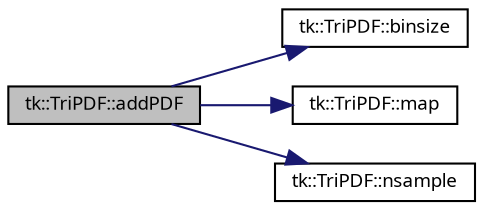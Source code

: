digraph "tk::TriPDF::addPDF"
{
 // INTERACTIVE_SVG=YES
  bgcolor="transparent";
  edge [fontname="sans-serif",fontsize="9",labelfontname="sans-serif",labelfontsize="9"];
  node [fontname="sans-serif",fontsize="9",shape=record];
  rankdir="LR";
  Node1 [label="tk::TriPDF::addPDF",height=0.2,width=0.4,color="black", fillcolor="grey75", style="filled", fontcolor="black"];
  Node1 -> Node2 [color="midnightblue",fontsize="9",style="solid",fontname="sans-serif"];
  Node2 [label="tk::TriPDF::binsize",height=0.2,width=0.4,color="black",URL="$classtk_1_1_tri_p_d_f.html#a28c5a0af2eb79dc4f91ad87815441a11"];
  Node1 -> Node3 [color="midnightblue",fontsize="9",style="solid",fontname="sans-serif"];
  Node3 [label="tk::TriPDF::map",height=0.2,width=0.4,color="black",URL="$classtk_1_1_tri_p_d_f.html#a62b521649767203ad07aac29c183459a"];
  Node1 -> Node4 [color="midnightblue",fontsize="9",style="solid",fontname="sans-serif"];
  Node4 [label="tk::TriPDF::nsample",height=0.2,width=0.4,color="black",URL="$classtk_1_1_tri_p_d_f.html#aaba33addb7ce111f1e0bd757ac80aa31"];
}
